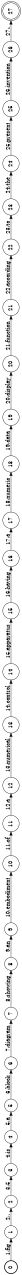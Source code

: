 digraph FST {
rankdir = LR;
size = "8.5,11";
label = "";
center = 1;
orientation = Landscape;
ranksep = "0.4";
nodesep = "0.25";
0 [label = "0", shape = circle, style = bold, fontsize = 14]
	0 -> 1 [label = "1:fig", fontsize = 14];
1 [label = "1", shape = circle, style = solid, fontsize = 14]
	1 -> 2 [label = "2:.", fontsize = 14];
2 [label = "2", shape = circle, style = solid, fontsize = 14]
	2 -> 3 [label = "3:5", fontsize = 14];
3 [label = "3", shape = circle, style = solid, fontsize = 14]
	3 -> 4 [label = "4:is", fontsize = 14];
4 [label = "4", shape = circle, style = solid, fontsize = 14]
	4 -> 5 [label = "5:a", fontsize = 14];
5 [label = "5", shape = circle, style = solid, fontsize = 14]
	5 -> 6 [label = "6:block", fontsize = 14];
6 [label = "6", shape = circle, style = solid, fontsize = 14]
	6 -> 7 [label = "7:diagram", fontsize = 14];
7 [label = "7", shape = circle, style = solid, fontsize = 14]
	7 -> 8 [label = "8:showing", fontsize = 14];
8 [label = "8", shape = circle, style = solid, fontsize = 14]
	8 -> 9 [label = "9:an", fontsize = 14];
9 [label = "9", shape = circle, style = solid, fontsize = 14]
	9 -> 10 [label = "10:embodiment", fontsize = 14];
10 [label = "10", shape = circle, style = solid, fontsize = 14]
	10 -> 11 [label = "11:of", fontsize = 14];
11 [label = "11", shape = circle, style = solid, fontsize = 14]
	11 -> 12 [label = "12:a", fontsize = 14];
12 [label = "12", shape = circle, style = solid, fontsize = 14]
	12 -> 13 [label = "13:numerical", fontsize = 14];
13 [label = "13", shape = circle, style = solid, fontsize = 14]
	13 -> 14 [label = "14:control", fontsize = 14];
14 [label = "14", shape = circle, style = solid, fontsize = 14]
	14 -> 15 [label = "15:apparatus", fontsize = 14];
15 [label = "15", shape = circle, style = solid, fontsize = 14]
	15 -> 16 [label = "16:having", fontsize = 14];
16 [label = "16", shape = circle, style = solid, fontsize = 14]
	16 -> 17 [label = "17:a", fontsize = 14];
17 [label = "17", shape = circle, style = solid, fontsize = 14]
	17 -> 18 [label = "18:numeric", fontsize = 14];
18 [label = "18", shape = circle, style = solid, fontsize = 14]
	18 -> 19 [label = "19:data", fontsize = 14];
19 [label = "19", shape = circle, style = solid, fontsize = 14]
	19 -> 20 [label = "20:display", fontsize = 14];
20 [label = "20", shape = circle, style = solid, fontsize = 14]
	20 -> 21 [label = "21:function", fontsize = 14];
21 [label = "21", shape = circle, style = solid, fontsize = 14]
	21 -> 22 [label = "22:according", fontsize = 14];
22 [label = "22", shape = circle, style = solid, fontsize = 14]
	22 -> 23 [label = "23:to", fontsize = 14];
23 [label = "23", shape = circle, style = solid, fontsize = 14]
	23 -> 24 [label = "24:the", fontsize = 14];
24 [label = "24", shape = circle, style = solid, fontsize = 14]
	24 -> 25 [label = "25:present", fontsize = 14];
25 [label = "25", shape = circle, style = solid, fontsize = 14]
	25 -> 26 [label = "26:invention", fontsize = 14];
26 [label = "26", shape = circle, style = solid, fontsize = 14]
	26 -> 27 [label = "27:.", fontsize = 14];
27 [label = "27", shape = doublecircle, style = solid, fontsize = 14]
}
